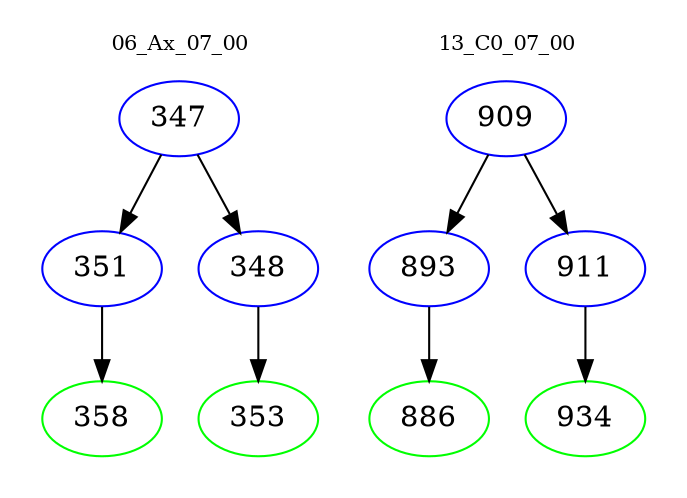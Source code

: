 digraph{
subgraph cluster_0 {
color = white
label = "06_Ax_07_00";
fontsize=10;
T0_347 [label="347", color="blue"]
T0_347 -> T0_351 [color="black"]
T0_351 [label="351", color="blue"]
T0_351 -> T0_358 [color="black"]
T0_358 [label="358", color="green"]
T0_347 -> T0_348 [color="black"]
T0_348 [label="348", color="blue"]
T0_348 -> T0_353 [color="black"]
T0_353 [label="353", color="green"]
}
subgraph cluster_1 {
color = white
label = "13_C0_07_00";
fontsize=10;
T1_909 [label="909", color="blue"]
T1_909 -> T1_893 [color="black"]
T1_893 [label="893", color="blue"]
T1_893 -> T1_886 [color="black"]
T1_886 [label="886", color="green"]
T1_909 -> T1_911 [color="black"]
T1_911 [label="911", color="blue"]
T1_911 -> T1_934 [color="black"]
T1_934 [label="934", color="green"]
}
}
